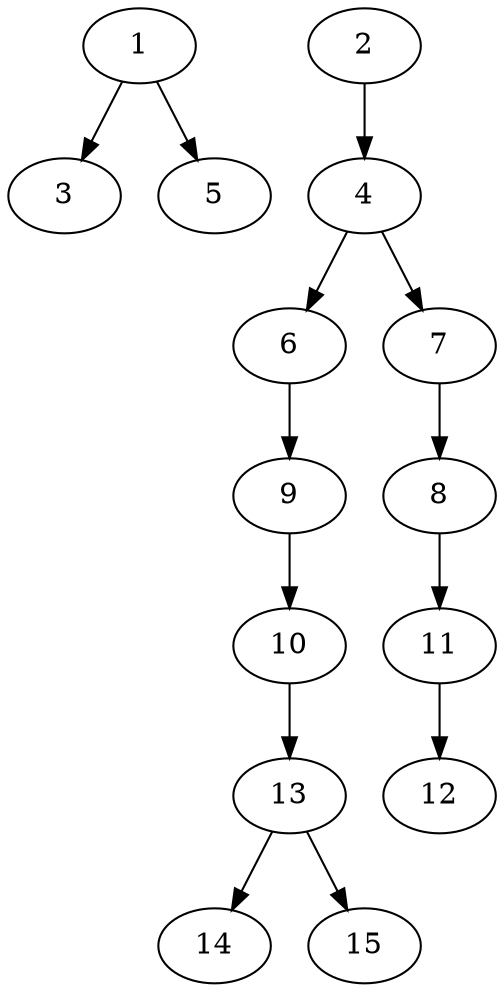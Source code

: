 // DAG (tier=1-easy, mode=compute, n=15, ccr=0.296, fat=0.436, density=0.297, regular=0.742, jump=0.087, mindata=262144, maxdata=2097152)
// DAG automatically generated by daggen at Sun Aug 24 16:33:32 2025
// /home/ermia/Project/Environments/daggen/bin/daggen --dot --ccr 0.296 --fat 0.436 --regular 0.742 --density 0.297 --jump 0.087 --mindata 262144 --maxdata 2097152 -n 15 
digraph G {
  1 [size="301715346437584", alpha="0.12", expect_size="150857673218792"]
  1 -> 3 [size ="10298392051712"]
  1 -> 5 [size ="10298392051712"]
  2 [size="415989582513831936", alpha="0.17", expect_size="207994791256915968"]
  2 -> 4 [size ="4458050224128"]
  3 [size="1136115335158562816", alpha="0.01", expect_size="568057667579281408"]
  4 [size="37362844900692848", alpha="0.14", expect_size="18681422450346424"]
  4 -> 6 [size ="32621484572672"]
  4 -> 7 [size ="32621484572672"]
  5 [size="6250432203650345", alpha="0.09", expect_size="3125216101825172"]
  6 [size="19612705030143656", alpha="0.17", expect_size="9806352515071828"]
  6 -> 9 [size ="10372882890752"]
  7 [size="41461973598076928", alpha="0.05", expect_size="20730986799038464"]
  7 -> 8 [size ="958348132352"]
  8 [size="3417023395231495", alpha="0.17", expect_size="1708511697615747"]
  8 -> 11 [size ="7333530828800"]
  9 [size="13550116734547990", alpha="0.14", expect_size="6775058367273995"]
  9 -> 10 [size ="9354438770688"]
  10 [size="8322182829295271936", alpha="0.08", expect_size="4161091414647635968"]
  10 -> 13 [size ="32853488304128"]
  11 [size="47731487950353416", alpha="0.15", expect_size="23865743975176708"]
  11 -> 12 [size ="24385893171200"]
  12 [size="20005541301501", alpha="0.09", expect_size="10002770650750"]
  13 [size="218274424849394", alpha="0.19", expect_size="109137212424697"]
  13 -> 14 [size ="9966505164800"]
  13 -> 15 [size ="9966505164800"]
  14 [size="52373881995349664", alpha="0.20", expect_size="26186940997674832"]
  15 [size="1207346695699632", alpha="0.03", expect_size="603673347849816"]
}
